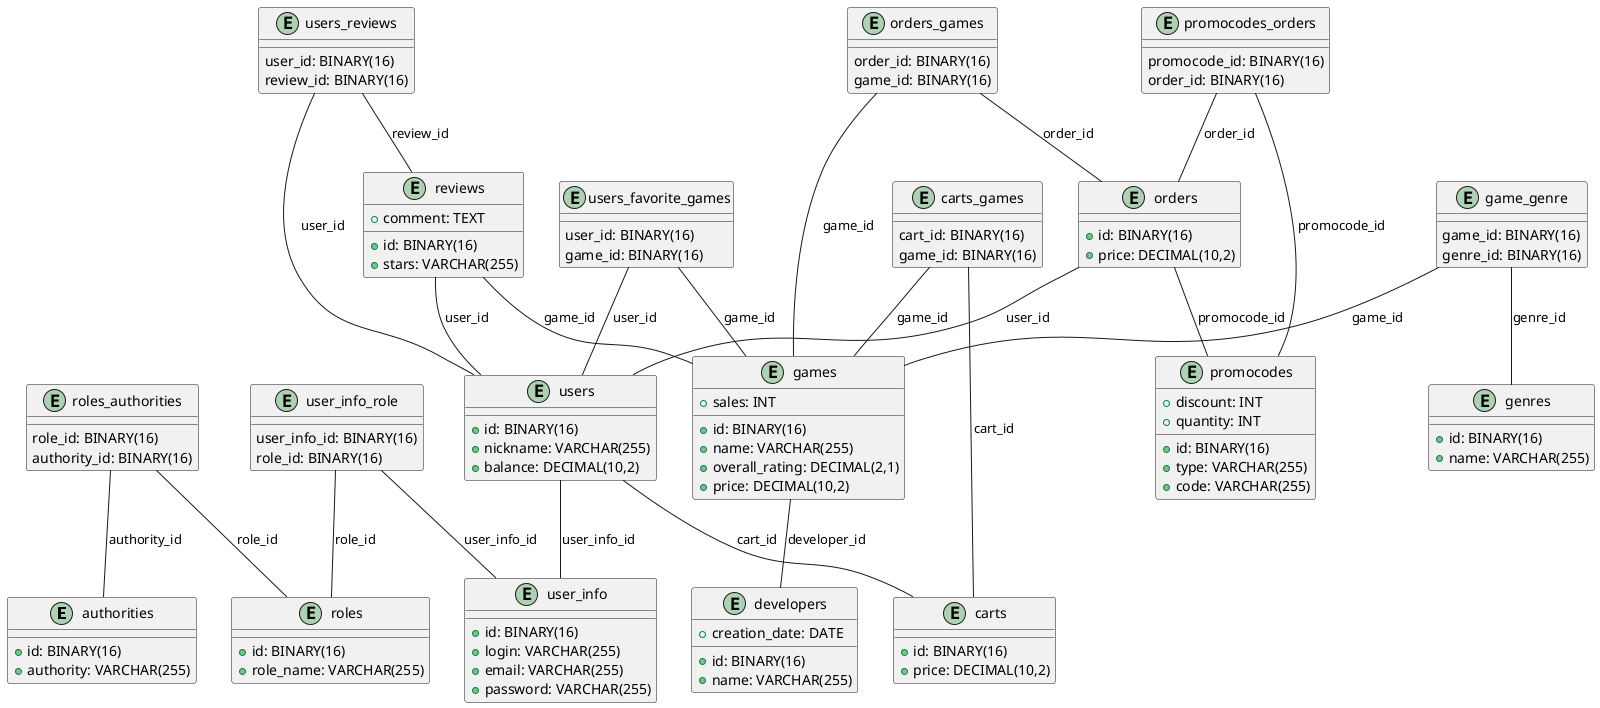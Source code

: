 @startuml

entity authorities {
  + id: BINARY(16)
  + authority: VARCHAR(255)
}

entity carts {
  + id: BINARY(16)
  + price: DECIMAL(10,2)
}

entity developers {
  + id: BINARY(16)
  + name: VARCHAR(255)
  + creation_date: DATE
}

entity games {
  + id: BINARY(16)
  + name: VARCHAR(255)
  + overall_rating: DECIMAL(2,1)
  + price: DECIMAL(10,2)
  + sales: INT
}

entity promocodes {
  + id: BINARY(16)
  + type: VARCHAR(255)
  + code: VARCHAR(255)
  + discount: INT
  + quantity: INT
}

entity roles {
  + id: BINARY(16)
  + role_name: VARCHAR(255)
}

entity user_info {
  + id: BINARY(16)
  + login: VARCHAR(255)
  + email: VARCHAR(255)
  + password: VARCHAR(255)
}

entity users {
  + id: BINARY(16)
  + nickname: VARCHAR(255)
  + balance: DECIMAL(10,2)
}

entity reviews {
  + id: BINARY(16)
  + comment: TEXT
  + stars: VARCHAR(255)
}

entity orders {
  + id: BINARY(16)
  + price: DECIMAL(10,2)
}

entity genres {
  + id: BINARY(16)
  + name: VARCHAR(255)
}

entity user_info_role {
  user_info_id: BINARY(16)
  role_id: BINARY(16)
}

entity carts_games {
  cart_id: BINARY(16)
  game_id: BINARY(16)
}

entity orders_games {
  order_id: BINARY(16)
  game_id: BINARY(16)
}

entity promocodes_orders {
  promocode_id: BINARY(16)
  order_id: BINARY(16)
}

entity roles_authorities {
  role_id: BINARY(16)
  authority_id: BINARY(16)
}

entity users_favorite_games {
  user_id: BINARY(16)
  game_id: BINARY(16)
}

entity users_reviews {
  user_id: BINARY(16)
  review_id: BINARY(16)
}

entity game_genre {
  game_id: BINARY(16)
  genre_id: BINARY(16)
}


  users -- user_info : user_info_id
  users -- carts : cart_id
  reviews -- games : game_id
  reviews -- users : user_id
  orders -- users : user_id
  orders -- promocodes : promocode_id
  games -- developers : developer_id
  user_info_role -- user_info : user_info_id
  user_info_role -- roles : role_id
  carts_games -- carts : cart_id
  carts_games -- games : game_id
  orders_games -- orders : order_id
  orders_games -- games : game_id
  promocodes_orders -- promocodes : promocode_id
  promocodes_orders -- orders : order_id
  roles_authorities -- roles : role_id
  roles_authorities -- authorities : authority_id
  users_favorite_games -- users : user_id
  users_favorite_games -- games : game_id
  users_reviews -- users : user_id
  users_reviews -- reviews : review_id
  game_genre -- games : game_id
  game_genre -- genres : genre_id


@enduml
